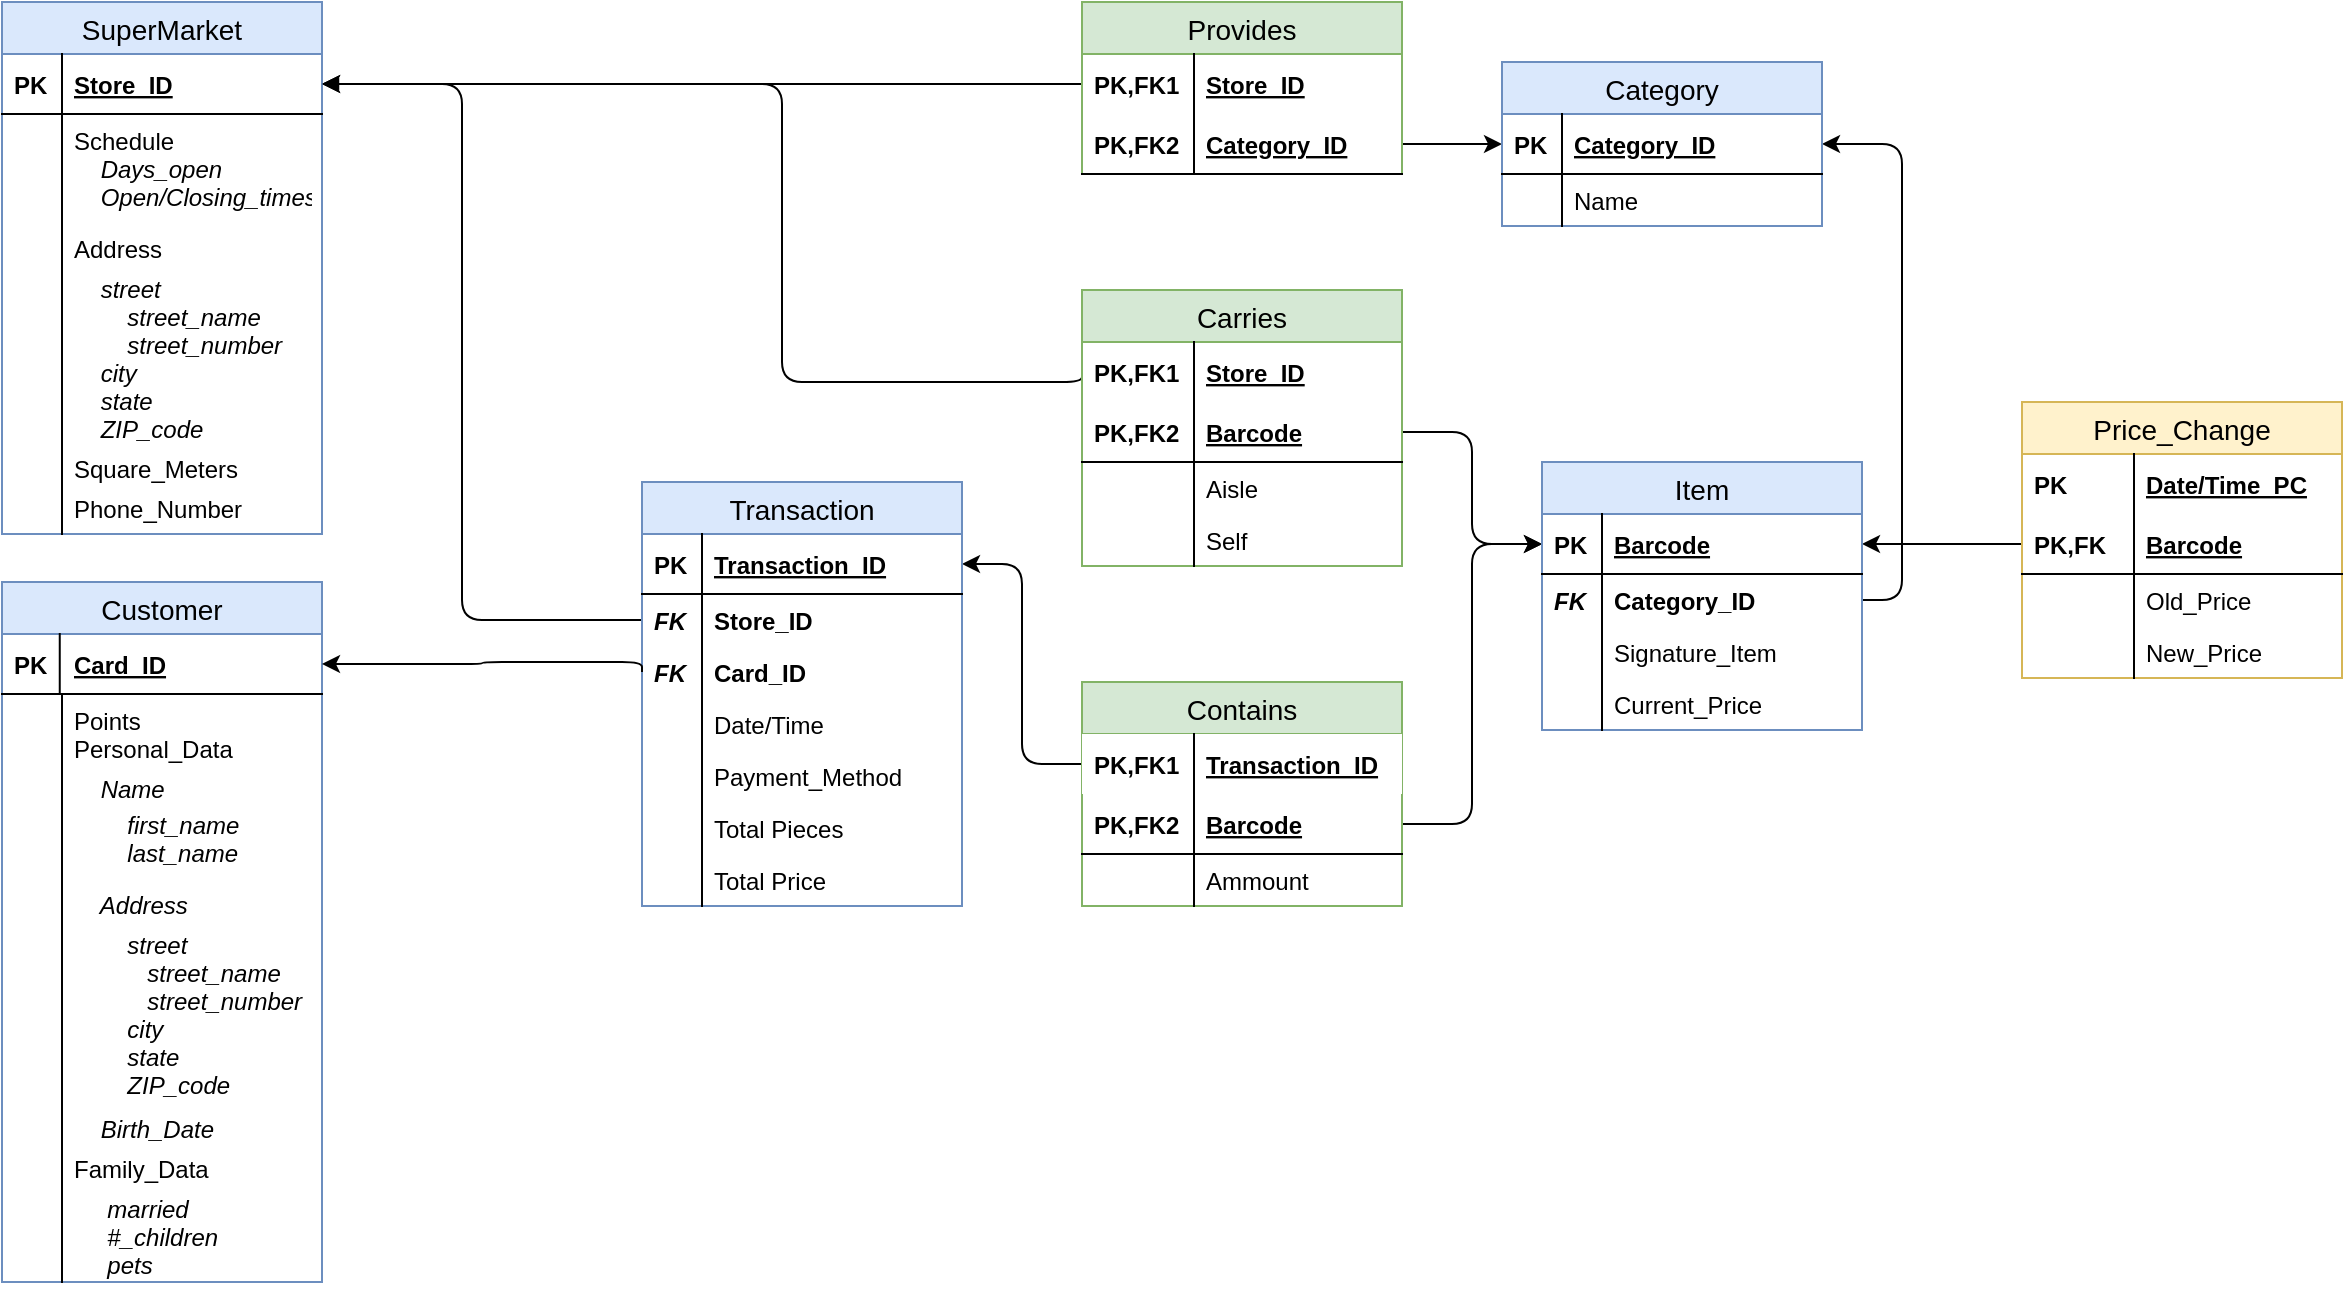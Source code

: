 <mxfile version="13.3.7" type="device"><diagram id="WoJ6am7BjG9MVb7O8m9T" name="Page-1"><mxGraphModel dx="862" dy="503" grid="1" gridSize="10" guides="1" tooltips="1" connect="1" arrows="1" fold="1" page="1" pageScale="1" pageWidth="850" pageHeight="1100" math="0" shadow="0"><root><mxCell id="0"/><mxCell id="1" parent="0"/><mxCell id="eCZSSLm3_Vhwz-a0Skzg-1" value="" style="endArrow=blockThin;html=1;rounded=1;fontSize=14;endFill=1;entryX=1;entryY=0.5;entryDx=0;entryDy=0;" parent="1" source="eCZSSLm3_Vhwz-a0Skzg-48" target="eCZSSLm3_Vhwz-a0Skzg-8" edge="1"><mxGeometry relative="1" as="geometry"><mxPoint x="860" y="240" as="sourcePoint"/><mxPoint x="850" y="231" as="targetPoint"/></mxGeometry></mxCell><mxCell id="eCZSSLm3_Vhwz-a0Skzg-2" style="edgeStyle=orthogonalEdgeStyle;rounded=1;orthogonalLoop=1;jettySize=auto;html=1;entryX=1;entryY=0.5;entryDx=0;entryDy=0;startSize=26;fontSize=14;exitX=0;exitY=0.5;exitDx=0;exitDy=0;" parent="1" source="eCZSSLm3_Vhwz-a0Skzg-39" target="eCZSSLm3_Vhwz-a0Skzg-8" edge="1"><mxGeometry relative="1" as="geometry"><mxPoint x="980" y="381" as="sourcePoint"/><Array as="points"><mxPoint x="1150" y="380"/><mxPoint x="1000" y="380"/><mxPoint x="1000" y="231"/></Array></mxGeometry></mxCell><mxCell id="eCZSSLm3_Vhwz-a0Skzg-3" style="edgeStyle=orthogonalEdgeStyle;rounded=1;orthogonalLoop=1;jettySize=auto;html=1;entryX=0;entryY=0.5;entryDx=0;entryDy=0;startSize=26;fontSize=14;exitX=1;exitY=0.5;exitDx=0;exitDy=0;" parent="1" source="eCZSSLm3_Vhwz-a0Skzg-41" target="eCZSSLm3_Vhwz-a0Skzg-53" edge="1"><mxGeometry relative="1" as="geometry"><mxPoint x="1190" y="411" as="sourcePoint"/></mxGeometry></mxCell><mxCell id="eCZSSLm3_Vhwz-a0Skzg-4" style="edgeStyle=orthogonalEdgeStyle;rounded=1;orthogonalLoop=1;jettySize=auto;html=1;exitX=1;exitY=0.5;exitDx=0;exitDy=0;entryX=0;entryY=0.5;entryDx=0;entryDy=0;startSize=26;fontSize=14;" parent="1" source="eCZSSLm3_Vhwz-a0Skzg-34" target="eCZSSLm3_Vhwz-a0Skzg-53" edge="1"><mxGeometry relative="1" as="geometry"/></mxCell><mxCell id="eCZSSLm3_Vhwz-a0Skzg-5" style="edgeStyle=orthogonalEdgeStyle;rounded=1;orthogonalLoop=1;jettySize=auto;html=1;exitX=0;exitY=0.5;exitDx=0;exitDy=0;entryX=1;entryY=0.5;entryDx=0;entryDy=0;startSize=26;fontSize=14;" parent="1" source="eCZSSLm3_Vhwz-a0Skzg-32" target="eCZSSLm3_Vhwz-a0Skzg-63" edge="1"><mxGeometry relative="1" as="geometry"/></mxCell><mxCell id="eCZSSLm3_Vhwz-a0Skzg-6" style="edgeStyle=orthogonalEdgeStyle;rounded=1;orthogonalLoop=1;jettySize=auto;html=1;exitX=1;exitY=0.5;exitDx=0;exitDy=0;entryX=1;entryY=0.5;entryDx=0;entryDy=0;startSize=26;fontSize=14;" parent="1" source="eCZSSLm3_Vhwz-a0Skzg-55" target="eCZSSLm3_Vhwz-a0Skzg-27" edge="1"><mxGeometry relative="1" as="geometry"/></mxCell><mxCell id="eCZSSLm3_Vhwz-a0Skzg-7" value="SuperMarket" style="swimlane;fontStyle=0;childLayout=stackLayout;horizontal=1;startSize=26;horizontalStack=0;resizeParent=1;resizeParentMax=0;resizeLast=0;collapsible=1;marginBottom=0;align=center;fontSize=14;fillColor=#dae8fc;strokeColor=#6c8ebf;" parent="1" vertex="1"><mxGeometry x="610" y="190" width="160" height="266" as="geometry"/></mxCell><mxCell id="eCZSSLm3_Vhwz-a0Skzg-8" value="Store_ID" style="shape=partialRectangle;top=0;left=0;right=0;bottom=1;align=left;verticalAlign=middle;fillColor=none;spacingLeft=34;spacingRight=4;overflow=hidden;rotatable=0;points=[[0,0.5],[1,0.5]];portConstraint=eastwest;dropTarget=0;fontStyle=5;fontSize=12;" parent="eCZSSLm3_Vhwz-a0Skzg-7" vertex="1"><mxGeometry y="26" width="160" height="30" as="geometry"/></mxCell><mxCell id="eCZSSLm3_Vhwz-a0Skzg-9" value="PK" style="shape=partialRectangle;top=0;left=0;bottom=0;fillColor=none;align=left;verticalAlign=middle;spacingLeft=4;spacingRight=4;overflow=hidden;rotatable=0;points=[];portConstraint=eastwest;part=1;fontSize=12;fontStyle=1" parent="eCZSSLm3_Vhwz-a0Skzg-8" vertex="1" connectable="0"><mxGeometry width="30" height="30" as="geometry"/></mxCell><mxCell id="eCZSSLm3_Vhwz-a0Skzg-10" value="Schedule&#xA;   &#xA;&#xA;" style="shape=partialRectangle;top=0;left=0;right=0;bottom=0;align=left;verticalAlign=top;fillColor=none;spacingLeft=34;spacingRight=4;overflow=hidden;rotatable=0;points=[[0,0.5],[1,0.5]];portConstraint=eastwest;dropTarget=0;fontSize=12;" parent="eCZSSLm3_Vhwz-a0Skzg-7" vertex="1"><mxGeometry y="56" width="160" height="14" as="geometry"/></mxCell><mxCell id="eCZSSLm3_Vhwz-a0Skzg-11" value="" style="shape=partialRectangle;top=0;left=0;bottom=0;fillColor=none;align=left;verticalAlign=top;spacingLeft=4;spacingRight=4;overflow=hidden;rotatable=0;points=[];portConstraint=eastwest;part=1;fontSize=12;" parent="eCZSSLm3_Vhwz-a0Skzg-10" vertex="1" connectable="0"><mxGeometry width="30" height="14" as="geometry"/></mxCell><mxCell id="eCZSSLm3_Vhwz-a0Skzg-12" value="    Days_open&#xA;    Open/Closing_times" style="shape=partialRectangle;top=0;left=0;right=0;bottom=0;align=left;verticalAlign=top;fillColor=none;spacingLeft=34;spacingRight=4;overflow=hidden;rotatable=0;points=[[0,0.5],[1,0.5]];portConstraint=eastwest;dropTarget=0;fontSize=12;fontStyle=2" parent="eCZSSLm3_Vhwz-a0Skzg-7" vertex="1"><mxGeometry y="70" width="160" height="40" as="geometry"/></mxCell><mxCell id="eCZSSLm3_Vhwz-a0Skzg-13" value="" style="shape=partialRectangle;top=0;left=0;bottom=0;fillColor=none;align=left;verticalAlign=top;spacingLeft=4;spacingRight=4;overflow=hidden;rotatable=0;points=[];portConstraint=eastwest;part=1;fontSize=12;" parent="eCZSSLm3_Vhwz-a0Skzg-12" vertex="1" connectable="0"><mxGeometry width="30" height="40" as="geometry"/></mxCell><mxCell id="eCZSSLm3_Vhwz-a0Skzg-14" value="Address" style="shape=partialRectangle;top=0;left=0;right=0;bottom=0;align=left;verticalAlign=top;fillColor=none;spacingLeft=34;spacingRight=4;overflow=hidden;rotatable=0;points=[[0,0.5],[1,0.5]];portConstraint=eastwest;dropTarget=0;fontSize=12;" parent="eCZSSLm3_Vhwz-a0Skzg-7" vertex="1"><mxGeometry y="110" width="160" height="20" as="geometry"/></mxCell><mxCell id="eCZSSLm3_Vhwz-a0Skzg-15" value="" style="shape=partialRectangle;top=0;left=0;bottom=0;fillColor=none;align=left;verticalAlign=top;spacingLeft=4;spacingRight=4;overflow=hidden;rotatable=0;points=[];portConstraint=eastwest;part=1;fontSize=12;" parent="eCZSSLm3_Vhwz-a0Skzg-14" vertex="1" connectable="0"><mxGeometry width="30" height="20" as="geometry"/></mxCell><mxCell id="eCZSSLm3_Vhwz-a0Skzg-16" value="    street &#xA;        street_name&#xA;        street_number&#xA;    city&#xA;    state&#xA;    ZIP_code&#xA;" style="shape=partialRectangle;top=0;left=0;right=0;bottom=0;align=left;verticalAlign=top;fillColor=none;spacingLeft=34;spacingRight=4;overflow=hidden;rotatable=0;points=[[0,0.5],[1,0.5]];portConstraint=eastwest;dropTarget=0;fontSize=12;fontStyle=2" parent="eCZSSLm3_Vhwz-a0Skzg-7" vertex="1"><mxGeometry y="130" width="160" height="90" as="geometry"/></mxCell><mxCell id="eCZSSLm3_Vhwz-a0Skzg-17" value="" style="shape=partialRectangle;top=0;left=0;bottom=0;fillColor=none;align=left;verticalAlign=top;spacingLeft=4;spacingRight=4;overflow=hidden;rotatable=0;points=[];portConstraint=eastwest;part=1;fontSize=12;" parent="eCZSSLm3_Vhwz-a0Skzg-16" vertex="1" connectable="0"><mxGeometry width="30" height="90" as="geometry"/></mxCell><mxCell id="eCZSSLm3_Vhwz-a0Skzg-18" value="Square_Meters" style="shape=partialRectangle;top=0;left=0;right=0;bottom=0;align=left;verticalAlign=top;fillColor=none;spacingLeft=34;spacingRight=4;overflow=hidden;rotatable=0;points=[[0,0.5],[1,0.5]];portConstraint=eastwest;dropTarget=0;fontSize=12;" parent="eCZSSLm3_Vhwz-a0Skzg-7" vertex="1"><mxGeometry y="220" width="160" height="20" as="geometry"/></mxCell><mxCell id="eCZSSLm3_Vhwz-a0Skzg-19" value="" style="shape=partialRectangle;top=0;left=0;bottom=0;fillColor=none;align=left;verticalAlign=top;spacingLeft=4;spacingRight=4;overflow=hidden;rotatable=0;points=[];portConstraint=eastwest;part=1;fontSize=12;" parent="eCZSSLm3_Vhwz-a0Skzg-18" vertex="1" connectable="0"><mxGeometry width="30" height="20" as="geometry"/></mxCell><mxCell id="eCZSSLm3_Vhwz-a0Skzg-20" value="Phone_Number" style="shape=partialRectangle;top=0;left=0;right=0;bottom=0;align=left;verticalAlign=top;fillColor=none;spacingLeft=34;spacingRight=4;overflow=hidden;rotatable=0;points=[[0,0.5],[1,0.5]];portConstraint=eastwest;dropTarget=0;fontSize=12;" parent="eCZSSLm3_Vhwz-a0Skzg-7" vertex="1"><mxGeometry y="240" width="160" height="26" as="geometry"/></mxCell><mxCell id="eCZSSLm3_Vhwz-a0Skzg-21" value="" style="shape=partialRectangle;top=0;left=0;bottom=0;fillColor=none;align=left;verticalAlign=top;spacingLeft=4;spacingRight=4;overflow=hidden;rotatable=0;points=[];portConstraint=eastwest;part=1;fontSize=12;" parent="eCZSSLm3_Vhwz-a0Skzg-20" vertex="1" connectable="0"><mxGeometry width="30" height="26" as="geometry"/></mxCell><mxCell id="eCZSSLm3_Vhwz-a0Skzg-24" style="edgeStyle=orthogonalEdgeStyle;rounded=1;orthogonalLoop=1;jettySize=auto;html=1;exitX=0;exitY=0.5;exitDx=0;exitDy=0;entryX=1;entryY=0.5;entryDx=0;entryDy=0;startSize=26;fontSize=14;" parent="1" source="eCZSSLm3_Vhwz-a0Skzg-100" target="eCZSSLm3_Vhwz-a0Skzg-53" edge="1"><mxGeometry relative="1" as="geometry"><mxPoint x="1560" y="631" as="sourcePoint"/></mxGeometry></mxCell><mxCell id="eCZSSLm3_Vhwz-a0Skzg-25" style="edgeStyle=orthogonalEdgeStyle;rounded=1;orthogonalLoop=1;jettySize=auto;html=1;exitX=1;exitY=0.5;exitDx=0;exitDy=0;entryX=0;entryY=0.5;entryDx=0;entryDy=0;startSize=26;fontSize=14;" parent="1" source="eCZSSLm3_Vhwz-a0Skzg-50" target="eCZSSLm3_Vhwz-a0Skzg-27" edge="1"><mxGeometry relative="1" as="geometry"/></mxCell><mxCell id="eCZSSLm3_Vhwz-a0Skzg-26" value="Category" style="swimlane;fontStyle=0;childLayout=stackLayout;horizontal=1;startSize=26;horizontalStack=0;resizeParent=1;resizeParentMax=0;resizeLast=0;collapsible=1;marginBottom=0;align=center;fontSize=14;fillColor=#dae8fc;strokeColor=#6c8ebf;" parent="1" vertex="1"><mxGeometry x="1360" y="220" width="160" height="82" as="geometry"/></mxCell><mxCell id="eCZSSLm3_Vhwz-a0Skzg-27" value="Category_ID" style="shape=partialRectangle;top=0;left=0;right=0;bottom=1;align=left;verticalAlign=middle;fillColor=none;spacingLeft=34;spacingRight=4;overflow=hidden;rotatable=0;points=[[0,0.5],[1,0.5]];portConstraint=eastwest;dropTarget=0;fontStyle=5;fontSize=12;" parent="eCZSSLm3_Vhwz-a0Skzg-26" vertex="1"><mxGeometry y="26" width="160" height="30" as="geometry"/></mxCell><mxCell id="eCZSSLm3_Vhwz-a0Skzg-28" value="PK" style="shape=partialRectangle;top=0;left=0;bottom=0;fillColor=none;align=left;verticalAlign=middle;spacingLeft=4;spacingRight=4;overflow=hidden;rotatable=0;points=[];portConstraint=eastwest;part=1;fontSize=12;fontStyle=1" parent="eCZSSLm3_Vhwz-a0Skzg-27" vertex="1" connectable="0"><mxGeometry width="30" height="30" as="geometry"/></mxCell><mxCell id="eCZSSLm3_Vhwz-a0Skzg-29" value="Name&#xA;" style="shape=partialRectangle;top=0;left=0;right=0;bottom=0;align=left;verticalAlign=top;fillColor=none;spacingLeft=34;spacingRight=4;overflow=hidden;rotatable=0;points=[[0,0.5],[1,0.5]];portConstraint=eastwest;dropTarget=0;fontSize=12;" parent="eCZSSLm3_Vhwz-a0Skzg-26" vertex="1"><mxGeometry y="56" width="160" height="26" as="geometry"/></mxCell><mxCell id="eCZSSLm3_Vhwz-a0Skzg-30" value="" style="shape=partialRectangle;top=0;left=0;bottom=0;fillColor=none;align=left;verticalAlign=top;spacingLeft=4;spacingRight=4;overflow=hidden;rotatable=0;points=[];portConstraint=eastwest;part=1;fontSize=12;" parent="eCZSSLm3_Vhwz-a0Skzg-29" vertex="1" connectable="0"><mxGeometry width="30" height="26" as="geometry"/></mxCell><mxCell id="eCZSSLm3_Vhwz-a0Skzg-31" value="Contains" style="swimlane;fontStyle=0;childLayout=stackLayout;horizontal=1;startSize=26;horizontalStack=0;resizeParent=1;resizeParentMax=0;resizeLast=0;collapsible=1;marginBottom=0;align=center;fontSize=14;fillColor=#d5e8d4;strokeColor=#82b366;" parent="1" vertex="1"><mxGeometry x="1150" y="530" width="160" height="112" as="geometry"/></mxCell><mxCell id="eCZSSLm3_Vhwz-a0Skzg-32" value="Transaction_ID" style="shape=partialRectangle;top=0;left=0;right=0;bottom=0;align=left;verticalAlign=middle;spacingLeft=60;spacingRight=4;overflow=hidden;rotatable=0;points=[[0,0.5],[1,0.5]];portConstraint=eastwest;dropTarget=0;fontStyle=5;fontSize=12;" parent="eCZSSLm3_Vhwz-a0Skzg-31" vertex="1"><mxGeometry y="26" width="160" height="30" as="geometry"/></mxCell><mxCell id="eCZSSLm3_Vhwz-a0Skzg-33" value="PK,FK1" style="shape=partialRectangle;fontStyle=1;top=0;left=0;bottom=0;fillColor=none;align=left;verticalAlign=middle;spacingLeft=4;spacingRight=4;overflow=hidden;rotatable=0;points=[];portConstraint=eastwest;part=1;fontSize=12;" parent="eCZSSLm3_Vhwz-a0Skzg-32" vertex="1" connectable="0"><mxGeometry width="56" height="30" as="geometry"/></mxCell><mxCell id="eCZSSLm3_Vhwz-a0Skzg-34" value="Barcode" style="shape=partialRectangle;top=0;left=0;right=0;bottom=1;align=left;verticalAlign=middle;fillColor=none;spacingLeft=60;spacingRight=4;overflow=hidden;rotatable=0;points=[[0,0.5],[1,0.5]];portConstraint=eastwest;dropTarget=0;fontStyle=5;fontSize=12;" parent="eCZSSLm3_Vhwz-a0Skzg-31" vertex="1"><mxGeometry y="56" width="160" height="30" as="geometry"/></mxCell><mxCell id="eCZSSLm3_Vhwz-a0Skzg-35" value="PK,FK2" style="shape=partialRectangle;fontStyle=1;top=0;left=0;bottom=0;fillColor=none;align=left;verticalAlign=middle;spacingLeft=4;spacingRight=4;overflow=hidden;rotatable=0;points=[];portConstraint=eastwest;part=1;fontSize=12;" parent="eCZSSLm3_Vhwz-a0Skzg-34" vertex="1" connectable="0"><mxGeometry width="56" height="30" as="geometry"/></mxCell><mxCell id="eCZSSLm3_Vhwz-a0Skzg-36" value="Ammount" style="shape=partialRectangle;top=0;left=0;right=0;bottom=0;align=left;verticalAlign=top;fillColor=none;spacingLeft=60;spacingRight=4;overflow=hidden;rotatable=0;points=[[0,0.5],[1,0.5]];portConstraint=eastwest;dropTarget=0;fontSize=12;" parent="eCZSSLm3_Vhwz-a0Skzg-31" vertex="1"><mxGeometry y="86" width="160" height="26" as="geometry"/></mxCell><mxCell id="eCZSSLm3_Vhwz-a0Skzg-37" value="" style="shape=partialRectangle;fontStyle=1;top=0;left=0;bottom=0;fillColor=none;align=left;verticalAlign=top;spacingLeft=4;spacingRight=4;overflow=hidden;rotatable=0;points=[];portConstraint=eastwest;part=1;fontSize=12;" parent="eCZSSLm3_Vhwz-a0Skzg-36" vertex="1" connectable="0"><mxGeometry width="56" height="26" as="geometry"/></mxCell><mxCell id="eCZSSLm3_Vhwz-a0Skzg-38" value="Carries" style="swimlane;fontStyle=0;childLayout=stackLayout;horizontal=1;startSize=26;horizontalStack=0;resizeParent=1;resizeParentMax=0;resizeLast=0;collapsible=1;marginBottom=0;align=center;fontSize=14;fillColor=#d5e8d4;strokeColor=#82b366;" parent="1" vertex="1"><mxGeometry x="1150" y="334" width="160" height="138" as="geometry"/></mxCell><mxCell id="eCZSSLm3_Vhwz-a0Skzg-39" value="Store_ID" style="shape=partialRectangle;top=0;left=0;right=0;bottom=0;align=left;verticalAlign=middle;fillColor=none;spacingLeft=60;spacingRight=4;overflow=hidden;rotatable=0;points=[[0,0.5],[1,0.5]];portConstraint=eastwest;dropTarget=0;fontStyle=5;fontSize=12;" parent="eCZSSLm3_Vhwz-a0Skzg-38" vertex="1"><mxGeometry y="26" width="160" height="30" as="geometry"/></mxCell><mxCell id="eCZSSLm3_Vhwz-a0Skzg-40" value="PK,FK1" style="shape=partialRectangle;fontStyle=1;top=0;left=0;bottom=0;fillColor=none;align=left;verticalAlign=middle;spacingLeft=4;spacingRight=4;overflow=hidden;rotatable=0;points=[];portConstraint=eastwest;part=1;fontSize=12;" parent="eCZSSLm3_Vhwz-a0Skzg-39" vertex="1" connectable="0"><mxGeometry width="56" height="30" as="geometry"/></mxCell><mxCell id="eCZSSLm3_Vhwz-a0Skzg-41" value="Barcode" style="shape=partialRectangle;top=0;left=0;right=0;bottom=1;align=left;verticalAlign=middle;fillColor=none;spacingLeft=60;spacingRight=4;overflow=hidden;rotatable=0;points=[[0,0.5],[1,0.5]];portConstraint=eastwest;dropTarget=0;fontStyle=5;fontSize=12;" parent="eCZSSLm3_Vhwz-a0Skzg-38" vertex="1"><mxGeometry y="56" width="160" height="30" as="geometry"/></mxCell><mxCell id="eCZSSLm3_Vhwz-a0Skzg-42" value="PK,FK2" style="shape=partialRectangle;fontStyle=1;top=0;left=0;bottom=0;fillColor=none;align=left;verticalAlign=middle;spacingLeft=4;spacingRight=4;overflow=hidden;rotatable=0;points=[];portConstraint=eastwest;part=1;fontSize=12;" parent="eCZSSLm3_Vhwz-a0Skzg-41" vertex="1" connectable="0"><mxGeometry width="56" height="30" as="geometry"/></mxCell><mxCell id="eCZSSLm3_Vhwz-a0Skzg-43" value="Aisle" style="shape=partialRectangle;top=0;left=0;right=0;bottom=0;align=left;verticalAlign=top;fillColor=none;spacingLeft=60;spacingRight=4;overflow=hidden;rotatable=0;points=[[0,0.5],[1,0.5]];portConstraint=eastwest;dropTarget=0;fontSize=12;" parent="eCZSSLm3_Vhwz-a0Skzg-38" vertex="1"><mxGeometry y="86" width="160" height="26" as="geometry"/></mxCell><mxCell id="eCZSSLm3_Vhwz-a0Skzg-44" value="" style="shape=partialRectangle;top=0;left=0;bottom=0;fillColor=none;align=left;verticalAlign=top;spacingLeft=4;spacingRight=4;overflow=hidden;rotatable=0;points=[];portConstraint=eastwest;part=1;fontSize=12;" parent="eCZSSLm3_Vhwz-a0Skzg-43" vertex="1" connectable="0"><mxGeometry width="56" height="26" as="geometry"/></mxCell><mxCell id="eCZSSLm3_Vhwz-a0Skzg-45" value="Self" style="shape=partialRectangle;top=0;left=0;right=0;bottom=0;align=left;verticalAlign=top;fillColor=none;spacingLeft=60;spacingRight=4;overflow=hidden;rotatable=0;points=[[0,0.5],[1,0.5]];portConstraint=eastwest;dropTarget=0;fontSize=12;" parent="eCZSSLm3_Vhwz-a0Skzg-38" vertex="1"><mxGeometry y="112" width="160" height="26" as="geometry"/></mxCell><mxCell id="eCZSSLm3_Vhwz-a0Skzg-46" value="" style="shape=partialRectangle;top=0;left=0;bottom=0;fillColor=none;align=left;verticalAlign=top;spacingLeft=4;spacingRight=4;overflow=hidden;rotatable=0;points=[];portConstraint=eastwest;part=1;fontSize=12;" parent="eCZSSLm3_Vhwz-a0Skzg-45" vertex="1" connectable="0"><mxGeometry width="56" height="26" as="geometry"/></mxCell><mxCell id="eCZSSLm3_Vhwz-a0Skzg-47" value="Provides" style="swimlane;fontStyle=0;childLayout=stackLayout;horizontal=1;startSize=26;horizontalStack=0;resizeParent=1;resizeParentMax=0;resizeLast=0;collapsible=1;marginBottom=0;align=center;fontSize=14;fillColor=#d5e8d4;strokeColor=#82b366;" parent="1" vertex="1"><mxGeometry x="1150" y="190" width="160" height="86" as="geometry"/></mxCell><mxCell id="eCZSSLm3_Vhwz-a0Skzg-48" value="Store_ID" style="shape=partialRectangle;top=0;left=0;right=0;bottom=0;align=left;verticalAlign=middle;fillColor=none;spacingLeft=60;spacingRight=4;overflow=hidden;rotatable=0;points=[[0,0.5],[1,0.5]];portConstraint=eastwest;dropTarget=0;fontStyle=5;fontSize=12;" parent="eCZSSLm3_Vhwz-a0Skzg-47" vertex="1"><mxGeometry y="26" width="160" height="30" as="geometry"/></mxCell><mxCell id="eCZSSLm3_Vhwz-a0Skzg-49" value="PK,FK1" style="shape=partialRectangle;fontStyle=1;top=0;left=0;bottom=0;fillColor=none;align=left;verticalAlign=middle;spacingLeft=4;spacingRight=4;overflow=hidden;rotatable=0;points=[];portConstraint=eastwest;part=1;fontSize=12;" parent="eCZSSLm3_Vhwz-a0Skzg-48" vertex="1" connectable="0"><mxGeometry width="56" height="30" as="geometry"/></mxCell><mxCell id="eCZSSLm3_Vhwz-a0Skzg-50" value="Category_ID" style="shape=partialRectangle;top=0;left=0;right=0;bottom=1;align=left;verticalAlign=middle;fillColor=none;spacingLeft=60;spacingRight=4;overflow=hidden;rotatable=0;points=[[0,0.5],[1,0.5]];portConstraint=eastwest;dropTarget=0;fontStyle=5;fontSize=12;" parent="eCZSSLm3_Vhwz-a0Skzg-47" vertex="1"><mxGeometry y="56" width="160" height="30" as="geometry"/></mxCell><mxCell id="eCZSSLm3_Vhwz-a0Skzg-51" value="PK,FK2" style="shape=partialRectangle;fontStyle=1;top=0;left=0;bottom=0;fillColor=none;align=left;verticalAlign=middle;spacingLeft=4;spacingRight=4;overflow=hidden;rotatable=0;points=[];portConstraint=eastwest;part=1;fontSize=12;" parent="eCZSSLm3_Vhwz-a0Skzg-50" vertex="1" connectable="0"><mxGeometry width="56" height="30" as="geometry"/></mxCell><mxCell id="eCZSSLm3_Vhwz-a0Skzg-52" value="Item" style="swimlane;fontStyle=0;childLayout=stackLayout;horizontal=1;startSize=26;horizontalStack=0;resizeParent=1;resizeParentMax=0;resizeLast=0;collapsible=1;marginBottom=0;align=center;fontSize=14;fillColor=#dae8fc;strokeColor=#6c8ebf;" parent="1" vertex="1"><mxGeometry x="1380" y="420" width="160" height="134" as="geometry"/></mxCell><mxCell id="eCZSSLm3_Vhwz-a0Skzg-53" value="Barcode" style="shape=partialRectangle;top=0;left=0;right=0;bottom=1;align=left;verticalAlign=middle;fillColor=none;spacingLeft=34;spacingRight=4;overflow=hidden;rotatable=0;points=[[0,0.5],[1,0.5]];portConstraint=eastwest;dropTarget=0;fontStyle=5;fontSize=12;" parent="eCZSSLm3_Vhwz-a0Skzg-52" vertex="1"><mxGeometry y="26" width="160" height="30" as="geometry"/></mxCell><mxCell id="eCZSSLm3_Vhwz-a0Skzg-54" value="PK" style="shape=partialRectangle;top=0;left=0;bottom=0;fillColor=none;align=left;verticalAlign=middle;spacingLeft=4;spacingRight=4;overflow=hidden;rotatable=0;points=[];portConstraint=eastwest;part=1;fontSize=12;fontStyle=1" parent="eCZSSLm3_Vhwz-a0Skzg-53" vertex="1" connectable="0"><mxGeometry width="30" height="30" as="geometry"/></mxCell><mxCell id="eCZSSLm3_Vhwz-a0Skzg-55" value="Category_ID" style="shape=partialRectangle;top=0;left=0;right=0;bottom=0;align=left;verticalAlign=top;fillColor=none;spacingLeft=34;spacingRight=4;overflow=hidden;rotatable=0;points=[[0,0.5],[1,0.5]];portConstraint=eastwest;dropTarget=0;fontSize=12;fontStyle=1" parent="eCZSSLm3_Vhwz-a0Skzg-52" vertex="1"><mxGeometry y="56" width="160" height="26" as="geometry"/></mxCell><mxCell id="eCZSSLm3_Vhwz-a0Skzg-56" value="FK&#xA;" style="shape=partialRectangle;top=0;left=0;bottom=0;fillColor=none;align=left;verticalAlign=top;spacingLeft=4;spacingRight=4;overflow=hidden;rotatable=0;points=[];portConstraint=eastwest;part=1;fontSize=12;fontStyle=3" parent="eCZSSLm3_Vhwz-a0Skzg-55" vertex="1" connectable="0"><mxGeometry width="30" height="26" as="geometry"/></mxCell><mxCell id="eCZSSLm3_Vhwz-a0Skzg-57" value="Signature_Item" style="shape=partialRectangle;top=0;left=0;right=0;bottom=0;align=left;verticalAlign=top;fillColor=none;spacingLeft=34;spacingRight=4;overflow=hidden;rotatable=0;points=[[0,0.5],[1,0.5]];portConstraint=eastwest;dropTarget=0;fontSize=12;" parent="eCZSSLm3_Vhwz-a0Skzg-52" vertex="1"><mxGeometry y="82" width="160" height="26" as="geometry"/></mxCell><mxCell id="eCZSSLm3_Vhwz-a0Skzg-58" value="" style="shape=partialRectangle;top=0;left=0;bottom=0;fillColor=none;align=left;verticalAlign=top;spacingLeft=4;spacingRight=4;overflow=hidden;rotatable=0;points=[];portConstraint=eastwest;part=1;fontSize=12;" parent="eCZSSLm3_Vhwz-a0Skzg-57" vertex="1" connectable="0"><mxGeometry width="30" height="26" as="geometry"/></mxCell><mxCell id="eCZSSLm3_Vhwz-a0Skzg-59" value="Current_Price&#xA;" style="shape=partialRectangle;top=0;left=0;right=0;bottom=0;align=left;verticalAlign=top;fillColor=none;spacingLeft=34;spacingRight=4;overflow=hidden;rotatable=0;points=[[0,0.5],[1,0.5]];portConstraint=eastwest;dropTarget=0;fontSize=12;" parent="eCZSSLm3_Vhwz-a0Skzg-52" vertex="1"><mxGeometry y="108" width="160" height="26" as="geometry"/></mxCell><mxCell id="eCZSSLm3_Vhwz-a0Skzg-60" value="" style="shape=partialRectangle;top=0;left=0;bottom=0;fillColor=none;align=left;verticalAlign=top;spacingLeft=4;spacingRight=4;overflow=hidden;rotatable=0;points=[];portConstraint=eastwest;part=1;fontSize=12;" parent="eCZSSLm3_Vhwz-a0Skzg-59" vertex="1" connectable="0"><mxGeometry width="30" height="26" as="geometry"/></mxCell><mxCell id="eCZSSLm3_Vhwz-a0Skzg-61" style="edgeStyle=orthogonalEdgeStyle;rounded=1;orthogonalLoop=1;jettySize=auto;html=1;exitX=0;exitY=0.5;exitDx=0;exitDy=0;startSize=26;fontSize=14;" parent="1" source="eCZSSLm3_Vhwz-a0Skzg-65" target="eCZSSLm3_Vhwz-a0Skzg-8" edge="1"><mxGeometry relative="1" as="geometry"><Array as="points"><mxPoint x="840" y="499"/><mxPoint x="840" y="231"/></Array></mxGeometry></mxCell><mxCell id="eCZSSLm3_Vhwz-a0Skzg-62" value="Transaction" style="swimlane;fontStyle=0;childLayout=stackLayout;horizontal=1;startSize=26;horizontalStack=0;resizeParent=1;resizeParentMax=0;resizeLast=0;collapsible=1;marginBottom=0;align=center;fontSize=14;fillColor=#dae8fc;strokeColor=#6c8ebf;" parent="1" vertex="1"><mxGeometry x="930" y="430" width="160" height="212" as="geometry"/></mxCell><mxCell id="eCZSSLm3_Vhwz-a0Skzg-63" value="Transaction_ID" style="shape=partialRectangle;top=0;left=0;right=0;bottom=1;align=left;verticalAlign=middle;fillColor=none;spacingLeft=34;spacingRight=4;overflow=hidden;rotatable=0;points=[[0,0.5],[1,0.5]];portConstraint=eastwest;dropTarget=0;fontStyle=5;fontSize=12;" parent="eCZSSLm3_Vhwz-a0Skzg-62" vertex="1"><mxGeometry y="26" width="160" height="30" as="geometry"/></mxCell><mxCell id="eCZSSLm3_Vhwz-a0Skzg-64" value="PK" style="shape=partialRectangle;top=0;left=0;bottom=0;fillColor=none;align=left;verticalAlign=middle;spacingLeft=4;spacingRight=4;overflow=hidden;rotatable=0;points=[];portConstraint=eastwest;part=1;fontSize=12;fontStyle=1" parent="eCZSSLm3_Vhwz-a0Skzg-63" vertex="1" connectable="0"><mxGeometry width="30" height="30" as="geometry"/></mxCell><mxCell id="eCZSSLm3_Vhwz-a0Skzg-65" value="Store_ID" style="shape=partialRectangle;top=0;left=0;right=0;bottom=0;align=left;verticalAlign=top;fillColor=none;spacingLeft=34;spacingRight=4;overflow=hidden;rotatable=0;points=[[0,0.5],[1,0.5]];portConstraint=eastwest;dropTarget=0;fontSize=12;fontStyle=1" parent="eCZSSLm3_Vhwz-a0Skzg-62" vertex="1"><mxGeometry y="56" width="160" height="26" as="geometry"/></mxCell><mxCell id="eCZSSLm3_Vhwz-a0Skzg-66" value="FK&#xA;" style="shape=partialRectangle;top=0;left=0;bottom=0;fillColor=none;align=left;verticalAlign=top;spacingLeft=4;spacingRight=4;overflow=hidden;rotatable=0;points=[];portConstraint=eastwest;part=1;fontSize=12;fontStyle=3" parent="eCZSSLm3_Vhwz-a0Skzg-65" vertex="1" connectable="0"><mxGeometry width="30" height="26" as="geometry"/></mxCell><mxCell id="eCZSSLm3_Vhwz-a0Skzg-67" value="Card_ID" style="shape=partialRectangle;top=0;left=0;right=0;bottom=0;align=left;verticalAlign=top;fillColor=none;spacingLeft=34;spacingRight=4;overflow=hidden;rotatable=0;points=[[0,0.5],[1,0.5]];portConstraint=eastwest;dropTarget=0;fontSize=12;fontStyle=1" parent="eCZSSLm3_Vhwz-a0Skzg-62" vertex="1"><mxGeometry y="82" width="160" height="26" as="geometry"/></mxCell><mxCell id="eCZSSLm3_Vhwz-a0Skzg-68" value="FK&#xA;" style="shape=partialRectangle;top=0;left=0;bottom=0;fillColor=none;align=left;verticalAlign=top;spacingLeft=4;spacingRight=4;overflow=hidden;rotatable=0;points=[];portConstraint=eastwest;part=1;fontSize=12;fontStyle=3" parent="eCZSSLm3_Vhwz-a0Skzg-67" vertex="1" connectable="0"><mxGeometry width="30" height="26" as="geometry"/></mxCell><mxCell id="eCZSSLm3_Vhwz-a0Skzg-69" value="Date/Time" style="shape=partialRectangle;top=0;left=0;right=0;bottom=0;align=left;verticalAlign=top;fillColor=none;spacingLeft=34;spacingRight=4;overflow=hidden;rotatable=0;points=[[0,0.5],[1,0.5]];portConstraint=eastwest;dropTarget=0;fontSize=12;" parent="eCZSSLm3_Vhwz-a0Skzg-62" vertex="1"><mxGeometry y="108" width="160" height="26" as="geometry"/></mxCell><mxCell id="eCZSSLm3_Vhwz-a0Skzg-70" value="" style="shape=partialRectangle;top=0;left=0;bottom=0;fillColor=none;align=left;verticalAlign=top;spacingLeft=4;spacingRight=4;overflow=hidden;rotatable=0;points=[];portConstraint=eastwest;part=1;fontSize=12;" parent="eCZSSLm3_Vhwz-a0Skzg-69" vertex="1" connectable="0"><mxGeometry width="30" height="26" as="geometry"/></mxCell><mxCell id="eCZSSLm3_Vhwz-a0Skzg-71" value="Payment_Method" style="shape=partialRectangle;top=0;left=0;right=0;bottom=0;align=left;verticalAlign=top;fillColor=none;spacingLeft=34;spacingRight=4;overflow=hidden;rotatable=0;points=[[0,0.5],[1,0.5]];portConstraint=eastwest;dropTarget=0;fontSize=12;" parent="eCZSSLm3_Vhwz-a0Skzg-62" vertex="1"><mxGeometry y="134" width="160" height="26" as="geometry"/></mxCell><mxCell id="eCZSSLm3_Vhwz-a0Skzg-72" value="" style="shape=partialRectangle;top=0;left=0;bottom=0;fillColor=none;align=left;verticalAlign=top;spacingLeft=4;spacingRight=4;overflow=hidden;rotatable=0;points=[];portConstraint=eastwest;part=1;fontSize=12;" parent="eCZSSLm3_Vhwz-a0Skzg-71" vertex="1" connectable="0"><mxGeometry width="30" height="26" as="geometry"/></mxCell><mxCell id="a2vTpyWjEnPMKSKcqHuU-1" value="Total Pieces&#xA;" style="shape=partialRectangle;top=0;left=0;right=0;bottom=0;align=left;verticalAlign=top;fillColor=none;spacingLeft=34;spacingRight=4;overflow=hidden;rotatable=0;points=[[0,0.5],[1,0.5]];portConstraint=eastwest;dropTarget=0;fontSize=12;" parent="eCZSSLm3_Vhwz-a0Skzg-62" vertex="1"><mxGeometry y="160" width="160" height="26" as="geometry"/></mxCell><mxCell id="a2vTpyWjEnPMKSKcqHuU-2" value="" style="shape=partialRectangle;top=0;left=0;bottom=0;fillColor=none;align=left;verticalAlign=top;spacingLeft=4;spacingRight=4;overflow=hidden;rotatable=0;points=[];portConstraint=eastwest;part=1;fontSize=12;" parent="a2vTpyWjEnPMKSKcqHuU-1" vertex="1" connectable="0"><mxGeometry width="30" height="26" as="geometry"/></mxCell><mxCell id="a2vTpyWjEnPMKSKcqHuU-3" value="Total Price&#xA;" style="shape=partialRectangle;top=0;left=0;right=0;bottom=0;align=left;verticalAlign=top;fillColor=none;spacingLeft=34;spacingRight=4;overflow=hidden;rotatable=0;points=[[0,0.5],[1,0.5]];portConstraint=eastwest;dropTarget=0;fontSize=12;" parent="eCZSSLm3_Vhwz-a0Skzg-62" vertex="1"><mxGeometry y="186" width="160" height="26" as="geometry"/></mxCell><mxCell id="a2vTpyWjEnPMKSKcqHuU-4" value="" style="shape=partialRectangle;top=0;left=0;bottom=0;fillColor=none;align=left;verticalAlign=top;spacingLeft=4;spacingRight=4;overflow=hidden;rotatable=0;points=[];portConstraint=eastwest;part=1;fontSize=12;" parent="a2vTpyWjEnPMKSKcqHuU-3" vertex="1" connectable="0"><mxGeometry width="30" height="26" as="geometry"/></mxCell><mxCell id="eCZSSLm3_Vhwz-a0Skzg-75" value="Customer" style="swimlane;fontStyle=0;childLayout=stackLayout;horizontal=1;startSize=26;horizontalStack=0;resizeParent=1;resizeParentMax=0;resizeLast=0;collapsible=1;marginBottom=0;align=center;fontSize=14;fillColor=#dae8fc;strokeColor=#6c8ebf;" parent="1" vertex="1"><mxGeometry x="610" y="480" width="160" height="350" as="geometry"/></mxCell><mxCell id="eCZSSLm3_Vhwz-a0Skzg-76" value="Card_ID" style="shape=partialRectangle;top=0;left=0;right=0;bottom=1;align=left;verticalAlign=middle;fillColor=none;spacingLeft=34;spacingRight=4;overflow=hidden;rotatable=0;points=[[0,0.5],[1,0.5]];portConstraint=eastwest;dropTarget=0;fontStyle=5;fontSize=12;" parent="eCZSSLm3_Vhwz-a0Skzg-75" vertex="1"><mxGeometry y="26" width="160" height="30" as="geometry"/></mxCell><mxCell id="eCZSSLm3_Vhwz-a0Skzg-77" value="PK" style="shape=partialRectangle;top=0;left=0;bottom=0;fillColor=none;align=left;verticalAlign=middle;spacingLeft=4;spacingRight=4;overflow=hidden;rotatable=0;points=[];portConstraint=eastwest;part=1;fontSize=12;fontStyle=1" parent="eCZSSLm3_Vhwz-a0Skzg-76" vertex="1" connectable="0"><mxGeometry width="28.875" height="30" as="geometry"/></mxCell><mxCell id="eCZSSLm3_Vhwz-a0Skzg-78" value="Points" style="shape=partialRectangle;top=0;left=0;right=0;bottom=0;align=left;verticalAlign=top;fillColor=none;spacingLeft=34;spacingRight=4;overflow=hidden;rotatable=0;points=[[0,0.5],[1,0.5]];portConstraint=eastwest;dropTarget=0;fontSize=12;" parent="eCZSSLm3_Vhwz-a0Skzg-75" vertex="1"><mxGeometry y="56" width="160" height="14" as="geometry"/></mxCell><mxCell id="eCZSSLm3_Vhwz-a0Skzg-79" value="" style="shape=partialRectangle;top=0;left=0;bottom=0;fillColor=none;align=left;verticalAlign=top;spacingLeft=4;spacingRight=4;overflow=hidden;rotatable=0;points=[];portConstraint=eastwest;part=1;fontSize=12;" parent="eCZSSLm3_Vhwz-a0Skzg-78" vertex="1" connectable="0"><mxGeometry width="30" height="14" as="geometry"/></mxCell><mxCell id="eCZSSLm3_Vhwz-a0Skzg-80" value="Personal_Data" style="shape=partialRectangle;top=0;left=0;right=0;bottom=0;align=left;verticalAlign=top;fillColor=none;spacingLeft=34;spacingRight=4;overflow=hidden;rotatable=0;points=[[0,0.5],[1,0.5]];portConstraint=eastwest;dropTarget=0;fontSize=12;" parent="eCZSSLm3_Vhwz-a0Skzg-75" vertex="1"><mxGeometry y="70" width="160" height="20" as="geometry"/></mxCell><mxCell id="eCZSSLm3_Vhwz-a0Skzg-81" value="" style="shape=partialRectangle;top=0;left=0;bottom=0;fillColor=none;align=left;verticalAlign=top;spacingLeft=4;spacingRight=4;overflow=hidden;rotatable=0;points=[];portConstraint=eastwest;part=1;fontSize=12;" parent="eCZSSLm3_Vhwz-a0Skzg-80" vertex="1" connectable="0"><mxGeometry width="30" height="20" as="geometry"/></mxCell><mxCell id="eCZSSLm3_Vhwz-a0Skzg-82" value="    Name" style="shape=partialRectangle;top=0;left=0;right=0;bottom=0;align=left;verticalAlign=top;fillColor=none;spacingLeft=34;spacingRight=4;overflow=hidden;rotatable=0;points=[[0,0.5],[1,0.5]];portConstraint=eastwest;dropTarget=0;fontSize=12;fontStyle=2" parent="eCZSSLm3_Vhwz-a0Skzg-75" vertex="1"><mxGeometry y="90" width="160" height="18" as="geometry"/></mxCell><mxCell id="eCZSSLm3_Vhwz-a0Skzg-83" value="" style="shape=partialRectangle;top=0;left=0;bottom=0;fillColor=none;align=left;verticalAlign=top;spacingLeft=4;spacingRight=4;overflow=hidden;rotatable=0;points=[];portConstraint=eastwest;part=1;fontSize=12;" parent="eCZSSLm3_Vhwz-a0Skzg-82" vertex="1" connectable="0"><mxGeometry width="30" height="18" as="geometry"/></mxCell><mxCell id="eCZSSLm3_Vhwz-a0Skzg-84" value="        first_name&#xA;        last_name" style="shape=partialRectangle;top=0;left=0;right=0;bottom=0;align=left;verticalAlign=top;fillColor=none;spacingLeft=34;spacingRight=4;overflow=hidden;rotatable=0;points=[[0,0.5],[1,0.5]];portConstraint=eastwest;dropTarget=0;fontSize=12;fontStyle=2" parent="eCZSSLm3_Vhwz-a0Skzg-75" vertex="1"><mxGeometry y="108" width="160" height="40" as="geometry"/></mxCell><mxCell id="eCZSSLm3_Vhwz-a0Skzg-85" value="" style="shape=partialRectangle;top=0;left=0;bottom=0;fillColor=none;align=left;verticalAlign=top;spacingLeft=4;spacingRight=4;overflow=hidden;rotatable=0;points=[];portConstraint=eastwest;part=1;fontSize=12;" parent="eCZSSLm3_Vhwz-a0Skzg-84" vertex="1" connectable="0"><mxGeometry width="30" height="40" as="geometry"/></mxCell><mxCell id="eCZSSLm3_Vhwz-a0Skzg-86" value="    Address" style="shape=partialRectangle;top=0;left=0;right=0;bottom=0;align=left;verticalAlign=top;fillColor=none;spacingLeft=34;spacingRight=4;overflow=hidden;rotatable=0;points=[[0,0.5],[1,0.5]];portConstraint=eastwest;dropTarget=0;fontSize=12;fontStyle=2" parent="eCZSSLm3_Vhwz-a0Skzg-75" vertex="1"><mxGeometry y="148" width="160" height="20" as="geometry"/></mxCell><mxCell id="eCZSSLm3_Vhwz-a0Skzg-87" value="" style="shape=partialRectangle;top=0;left=0;bottom=0;fillColor=none;align=left;verticalAlign=top;spacingLeft=4;spacingRight=4;overflow=hidden;rotatable=0;points=[];portConstraint=eastwest;part=1;fontSize=12;" parent="eCZSSLm3_Vhwz-a0Skzg-86" vertex="1" connectable="0"><mxGeometry width="30" height="20" as="geometry"/></mxCell><mxCell id="eCZSSLm3_Vhwz-a0Skzg-88" value="        street &#xA;           street_name&#xA;           street_number&#xA;        city&#xA;        state&#xA;        ZIP_code&#xA;" style="shape=partialRectangle;top=0;left=0;right=0;bottom=0;align=left;verticalAlign=top;fillColor=none;spacingLeft=34;spacingRight=4;overflow=hidden;rotatable=0;points=[[0,0.5],[1,0.5]];portConstraint=eastwest;dropTarget=0;fontSize=12;fontStyle=2" parent="eCZSSLm3_Vhwz-a0Skzg-75" vertex="1"><mxGeometry y="168" width="160" height="92" as="geometry"/></mxCell><mxCell id="eCZSSLm3_Vhwz-a0Skzg-89" value="" style="shape=partialRectangle;top=0;left=0;bottom=0;fillColor=none;align=left;verticalAlign=top;spacingLeft=4;spacingRight=4;overflow=hidden;rotatable=0;points=[];portConstraint=eastwest;part=1;fontSize=12;" parent="eCZSSLm3_Vhwz-a0Skzg-88" vertex="1" connectable="0"><mxGeometry width="30" height="92" as="geometry"/></mxCell><mxCell id="eCZSSLm3_Vhwz-a0Skzg-90" value="    Birth_Date" style="shape=partialRectangle;top=0;left=0;right=0;bottom=0;align=left;verticalAlign=top;fillColor=none;spacingLeft=34;spacingRight=4;overflow=hidden;rotatable=0;points=[[0,0.5],[1,0.5]];portConstraint=eastwest;dropTarget=0;fontSize=12;fontStyle=2" parent="eCZSSLm3_Vhwz-a0Skzg-75" vertex="1"><mxGeometry y="260" width="160" height="20" as="geometry"/></mxCell><mxCell id="eCZSSLm3_Vhwz-a0Skzg-91" value="" style="shape=partialRectangle;top=0;left=0;bottom=0;fillColor=none;align=left;verticalAlign=top;spacingLeft=4;spacingRight=4;overflow=hidden;rotatable=0;points=[];portConstraint=eastwest;part=1;fontSize=12;" parent="eCZSSLm3_Vhwz-a0Skzg-90" vertex="1" connectable="0"><mxGeometry width="30" height="20" as="geometry"/></mxCell><mxCell id="eCZSSLm3_Vhwz-a0Skzg-92" value="Family_Data" style="shape=partialRectangle;top=0;left=0;right=0;bottom=0;align=left;verticalAlign=top;fillColor=none;spacingLeft=34;spacingRight=4;overflow=hidden;rotatable=0;points=[[0,0.5],[1,0.5]];portConstraint=eastwest;dropTarget=0;fontSize=12;" parent="eCZSSLm3_Vhwz-a0Skzg-75" vertex="1"><mxGeometry y="280" width="160" height="20" as="geometry"/></mxCell><mxCell id="eCZSSLm3_Vhwz-a0Skzg-93" value="" style="shape=partialRectangle;top=0;left=0;bottom=0;fillColor=none;align=left;verticalAlign=top;spacingLeft=4;spacingRight=4;overflow=hidden;rotatable=0;points=[];portConstraint=eastwest;part=1;fontSize=12;" parent="eCZSSLm3_Vhwz-a0Skzg-92" vertex="1" connectable="0"><mxGeometry width="30" height="20" as="geometry"/></mxCell><mxCell id="eCZSSLm3_Vhwz-a0Skzg-94" value="     married&#xA;     #_children&#xA;     pets&#xA;&#xA;" style="shape=partialRectangle;top=0;left=0;right=0;bottom=0;align=left;verticalAlign=top;fillColor=none;spacingLeft=34;spacingRight=4;overflow=hidden;rotatable=0;points=[[0,0.5],[1,0.5]];portConstraint=eastwest;dropTarget=0;fontSize=12;fontStyle=2" parent="eCZSSLm3_Vhwz-a0Skzg-75" vertex="1"><mxGeometry y="300" width="160" height="50" as="geometry"/></mxCell><mxCell id="eCZSSLm3_Vhwz-a0Skzg-95" value="" style="shape=partialRectangle;top=0;left=0;bottom=0;fillColor=none;align=left;verticalAlign=top;spacingLeft=4;spacingRight=4;overflow=hidden;rotatable=0;points=[];portConstraint=eastwest;part=1;fontSize=12;" parent="eCZSSLm3_Vhwz-a0Skzg-94" vertex="1" connectable="0"><mxGeometry width="30" height="50" as="geometry"/></mxCell><mxCell id="eCZSSLm3_Vhwz-a0Skzg-96" style="edgeStyle=orthogonalEdgeStyle;rounded=1;orthogonalLoop=1;jettySize=auto;html=1;exitX=0;exitY=0.5;exitDx=0;exitDy=0;entryX=1;entryY=0.5;entryDx=0;entryDy=0;startSize=26;fontSize=14;" parent="1" source="eCZSSLm3_Vhwz-a0Skzg-67" target="eCZSSLm3_Vhwz-a0Skzg-76" edge="1"><mxGeometry relative="1" as="geometry"><Array as="points"><mxPoint x="930" y="520"/><mxPoint x="850" y="520"/></Array></mxGeometry></mxCell><mxCell id="eCZSSLm3_Vhwz-a0Skzg-97" value="Price_Change" style="swimlane;fontStyle=0;childLayout=stackLayout;horizontal=1;startSize=26;horizontalStack=0;resizeParent=1;resizeParentMax=0;resizeLast=0;collapsible=1;marginBottom=0;align=center;fontSize=14;fillColor=#fff2cc;strokeColor=#d6b656;" parent="1" vertex="1"><mxGeometry x="1620" y="390" width="160" height="138" as="geometry"/></mxCell><mxCell id="eCZSSLm3_Vhwz-a0Skzg-98" value="Date/Time_PC" style="shape=partialRectangle;top=0;left=0;right=0;bottom=0;align=left;verticalAlign=middle;fillColor=none;spacingLeft=60;spacingRight=4;overflow=hidden;rotatable=0;points=[[0,0.5],[1,0.5]];portConstraint=eastwest;dropTarget=0;fontStyle=5;fontSize=12;" parent="eCZSSLm3_Vhwz-a0Skzg-97" vertex="1"><mxGeometry y="26" width="160" height="30" as="geometry"/></mxCell><mxCell id="eCZSSLm3_Vhwz-a0Skzg-99" value="PK" style="shape=partialRectangle;fontStyle=1;top=0;left=0;bottom=0;fillColor=none;align=left;verticalAlign=middle;spacingLeft=4;spacingRight=4;overflow=hidden;rotatable=0;points=[];portConstraint=eastwest;part=1;fontSize=12;" parent="eCZSSLm3_Vhwz-a0Skzg-98" vertex="1" connectable="0"><mxGeometry width="56" height="30" as="geometry"/></mxCell><mxCell id="eCZSSLm3_Vhwz-a0Skzg-100" value="Barcode" style="shape=partialRectangle;top=0;left=0;right=0;bottom=1;align=left;verticalAlign=middle;fillColor=none;spacingLeft=60;spacingRight=4;overflow=hidden;rotatable=0;points=[[0,0.5],[1,0.5]];portConstraint=eastwest;dropTarget=0;fontStyle=5;fontSize=12;" parent="eCZSSLm3_Vhwz-a0Skzg-97" vertex="1"><mxGeometry y="56" width="160" height="30" as="geometry"/></mxCell><mxCell id="eCZSSLm3_Vhwz-a0Skzg-101" value="PK,FK" style="shape=partialRectangle;fontStyle=1;top=0;left=0;bottom=0;fillColor=none;align=left;verticalAlign=middle;spacingLeft=4;spacingRight=4;overflow=hidden;rotatable=0;points=[];portConstraint=eastwest;part=1;fontSize=12;" parent="eCZSSLm3_Vhwz-a0Skzg-100" vertex="1" connectable="0"><mxGeometry width="56" height="30" as="geometry"/></mxCell><mxCell id="eCZSSLm3_Vhwz-a0Skzg-102" value="Old_Price" style="shape=partialRectangle;top=0;left=0;right=0;bottom=0;align=left;verticalAlign=top;fillColor=none;spacingLeft=60;spacingRight=4;overflow=hidden;rotatable=0;points=[[0,0.5],[1,0.5]];portConstraint=eastwest;dropTarget=0;fontSize=12;" parent="eCZSSLm3_Vhwz-a0Skzg-97" vertex="1"><mxGeometry y="86" width="160" height="26" as="geometry"/></mxCell><mxCell id="eCZSSLm3_Vhwz-a0Skzg-103" value="" style="shape=partialRectangle;top=0;left=0;bottom=0;fillColor=none;align=left;verticalAlign=top;spacingLeft=4;spacingRight=4;overflow=hidden;rotatable=0;points=[];portConstraint=eastwest;part=1;fontSize=12;" parent="eCZSSLm3_Vhwz-a0Skzg-102" vertex="1" connectable="0"><mxGeometry width="56" height="26" as="geometry"/></mxCell><mxCell id="a2vTpyWjEnPMKSKcqHuU-5" value="New_Price" style="shape=partialRectangle;top=0;left=0;right=0;bottom=0;align=left;verticalAlign=top;fillColor=none;spacingLeft=60;spacingRight=4;overflow=hidden;rotatable=0;points=[[0,0.5],[1,0.5]];portConstraint=eastwest;dropTarget=0;fontSize=12;" parent="eCZSSLm3_Vhwz-a0Skzg-97" vertex="1"><mxGeometry y="112" width="160" height="26" as="geometry"/></mxCell><mxCell id="a2vTpyWjEnPMKSKcqHuU-6" value="" style="shape=partialRectangle;top=0;left=0;bottom=0;fillColor=none;align=left;verticalAlign=top;spacingLeft=4;spacingRight=4;overflow=hidden;rotatable=0;points=[];portConstraint=eastwest;part=1;fontSize=12;" parent="a2vTpyWjEnPMKSKcqHuU-5" vertex="1" connectable="0"><mxGeometry width="56" height="26" as="geometry"/></mxCell></root></mxGraphModel></diagram></mxfile>